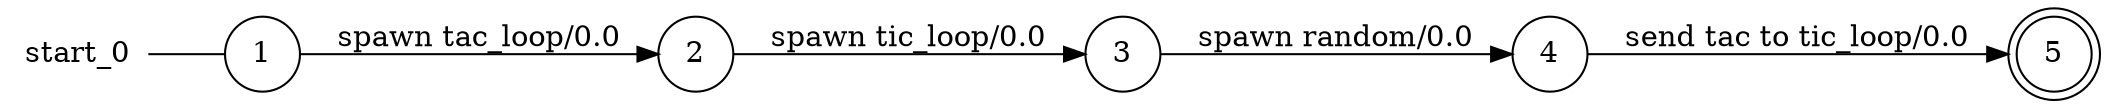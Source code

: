 digraph start_0 {
	rankdir="LR";
	n_0 [label="start_0", shape="plaintext"];
	n_1 [id="5", shape=circle, label="3"];
	n_2 [id="1", shape=circle, label="1"];
	n_0 -> n_2 [arrowhead=none];
	n_3 [id="2", shape=circle, label="4"];
	n_4 [id="4", shape=doublecircle, label="5"];
	n_5 [id="3", shape=circle, label="2"];

	n_2 -> n_5 [id="[$e|1]", label="spawn tac_loop/0.0"];
	n_3 -> n_4 [id="[$e|0]", label="send tac to tic_loop/0.0"];
	n_1 -> n_3 [id="[$e|3]", label="spawn random/0.0"];
	n_5 -> n_1 [id="[$e|2]", label="spawn tic_loop/0.0"];
}
